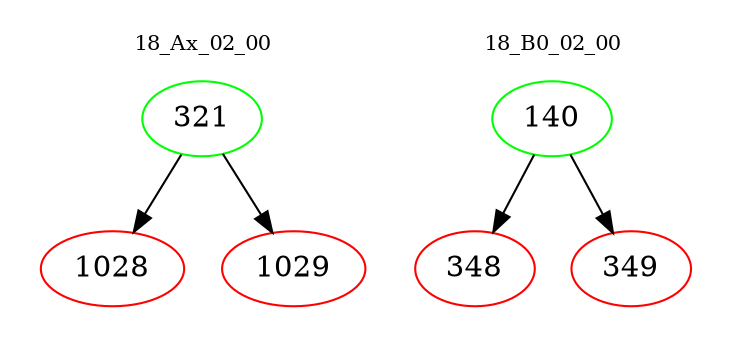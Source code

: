 digraph{
subgraph cluster_0 {
color = white
label = "18_Ax_02_00";
fontsize=10;
T0_321 [label="321", color="green"]
T0_321 -> T0_1028 [color="black"]
T0_1028 [label="1028", color="red"]
T0_321 -> T0_1029 [color="black"]
T0_1029 [label="1029", color="red"]
}
subgraph cluster_1 {
color = white
label = "18_B0_02_00";
fontsize=10;
T1_140 [label="140", color="green"]
T1_140 -> T1_348 [color="black"]
T1_348 [label="348", color="red"]
T1_140 -> T1_349 [color="black"]
T1_349 [label="349", color="red"]
}
}
